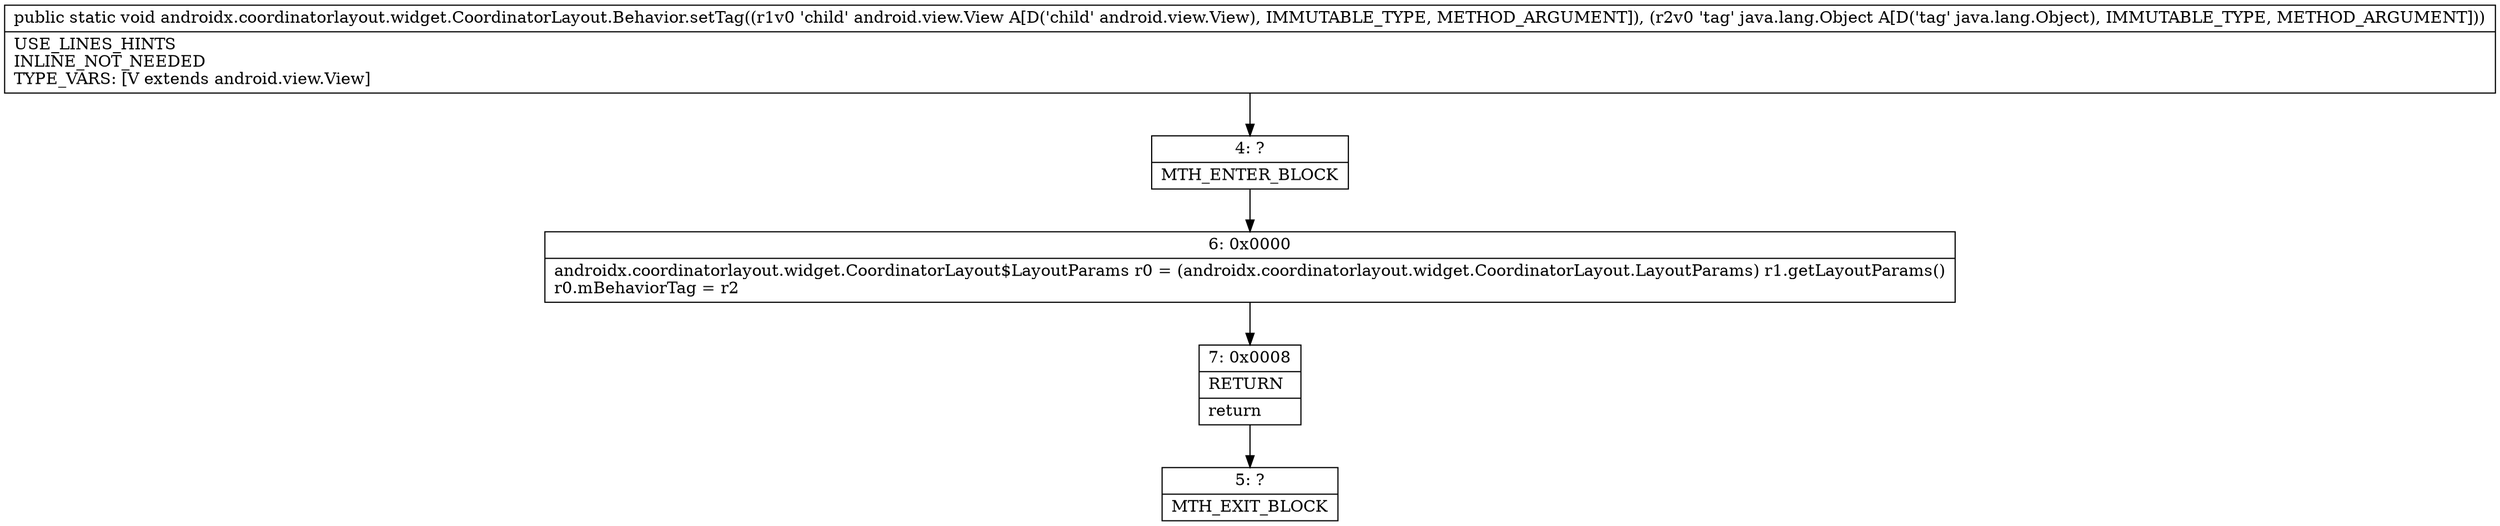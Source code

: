 digraph "CFG forandroidx.coordinatorlayout.widget.CoordinatorLayout.Behavior.setTag(Landroid\/view\/View;Ljava\/lang\/Object;)V" {
Node_4 [shape=record,label="{4\:\ ?|MTH_ENTER_BLOCK\l}"];
Node_6 [shape=record,label="{6\:\ 0x0000|androidx.coordinatorlayout.widget.CoordinatorLayout$LayoutParams r0 = (androidx.coordinatorlayout.widget.CoordinatorLayout.LayoutParams) r1.getLayoutParams()\lr0.mBehaviorTag = r2\l}"];
Node_7 [shape=record,label="{7\:\ 0x0008|RETURN\l|return\l}"];
Node_5 [shape=record,label="{5\:\ ?|MTH_EXIT_BLOCK\l}"];
MethodNode[shape=record,label="{public static void androidx.coordinatorlayout.widget.CoordinatorLayout.Behavior.setTag((r1v0 'child' android.view.View A[D('child' android.view.View), IMMUTABLE_TYPE, METHOD_ARGUMENT]), (r2v0 'tag' java.lang.Object A[D('tag' java.lang.Object), IMMUTABLE_TYPE, METHOD_ARGUMENT]))  | USE_LINES_HINTS\lINLINE_NOT_NEEDED\lTYPE_VARS: [V extends android.view.View]\l}"];
MethodNode -> Node_4;Node_4 -> Node_6;
Node_6 -> Node_7;
Node_7 -> Node_5;
}

